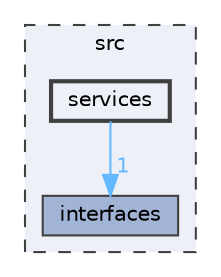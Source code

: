 digraph "src/services"
{
 // LATEX_PDF_SIZE
  bgcolor="transparent";
  edge [fontname=Helvetica,fontsize=10,labelfontname=Helvetica,labelfontsize=10];
  node [fontname=Helvetica,fontsize=10,shape=box,height=0.2,width=0.4];
  compound=true
  subgraph clusterdir_68267d1309a1af8e8297ef4c3efbcdba {
    graph [ bgcolor="#edf0f7", pencolor="grey25", label="src", fontname=Helvetica,fontsize=10 style="filled,dashed", URL="dir_68267d1309a1af8e8297ef4c3efbcdba.html",tooltip=""]
  dir_ee3f1a7951c308657a65f8199076c1d6 [label="interfaces", fillcolor="#a2b4d6", color="grey25", style="filled", URL="dir_ee3f1a7951c308657a65f8199076c1d6.html",tooltip=""];
  dir_1826a32a9d780ddbaf96ec88be56c4cd [label="services", fillcolor="#edf0f7", color="grey25", style="filled,bold", URL="dir_1826a32a9d780ddbaf96ec88be56c4cd.html",tooltip=""];
  }
  dir_1826a32a9d780ddbaf96ec88be56c4cd->dir_ee3f1a7951c308657a65f8199076c1d6 [headlabel="1", labeldistance=1.5 headhref="dir_000002_000001.html" href="dir_000002_000001.html" color="steelblue1" fontcolor="steelblue1"];
}
